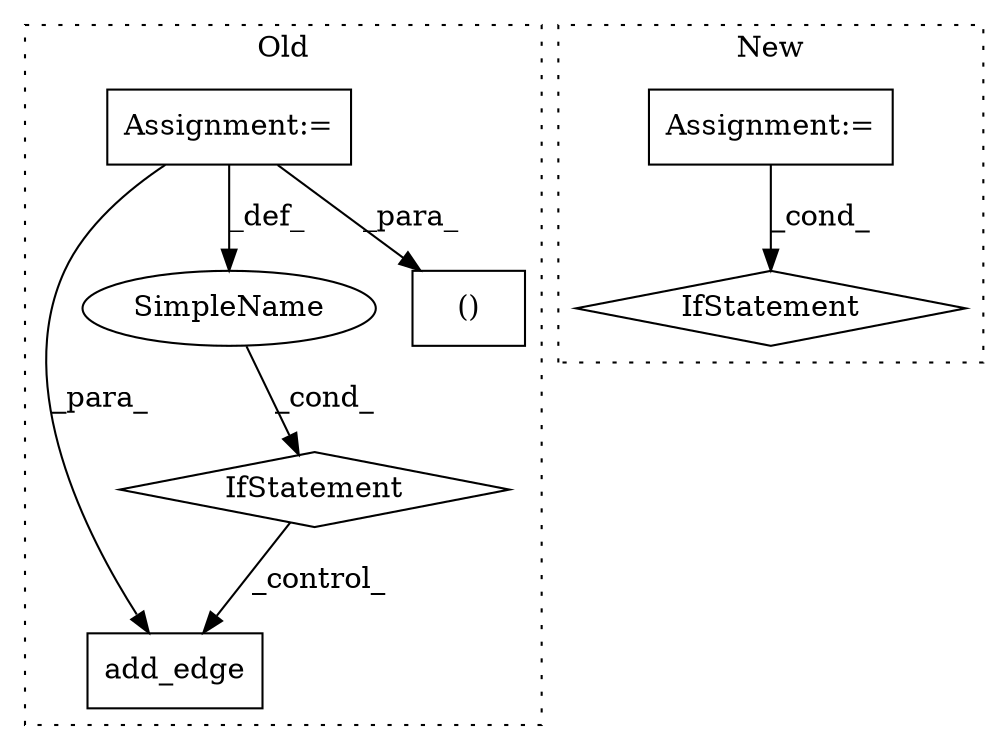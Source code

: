 digraph G {
subgraph cluster0 {
1 [label="add_edge" a="32" s="1375,1404" l="9,1" shape="box"];
3 [label="IfStatement" a="25" s="1328,1355" l="4,2" shape="diamond"];
4 [label="SimpleName" a="42" s="" l="" shape="ellipse"];
6 [label="Assignment:=" a="7" s="1152" l="1" shape="box"];
7 [label="()" a="106" s="1284" l="33" shape="box"];
label = "Old";
style="dotted";
}
subgraph cluster1 {
2 [label="IfStatement" a="25" s="940,972" l="4,2" shape="diamond"];
5 [label="Assignment:=" a="7" s="835,930" l="63,2" shape="box"];
label = "New";
style="dotted";
}
3 -> 1 [label="_control_"];
4 -> 3 [label="_cond_"];
5 -> 2 [label="_cond_"];
6 -> 1 [label="_para_"];
6 -> 7 [label="_para_"];
6 -> 4 [label="_def_"];
}